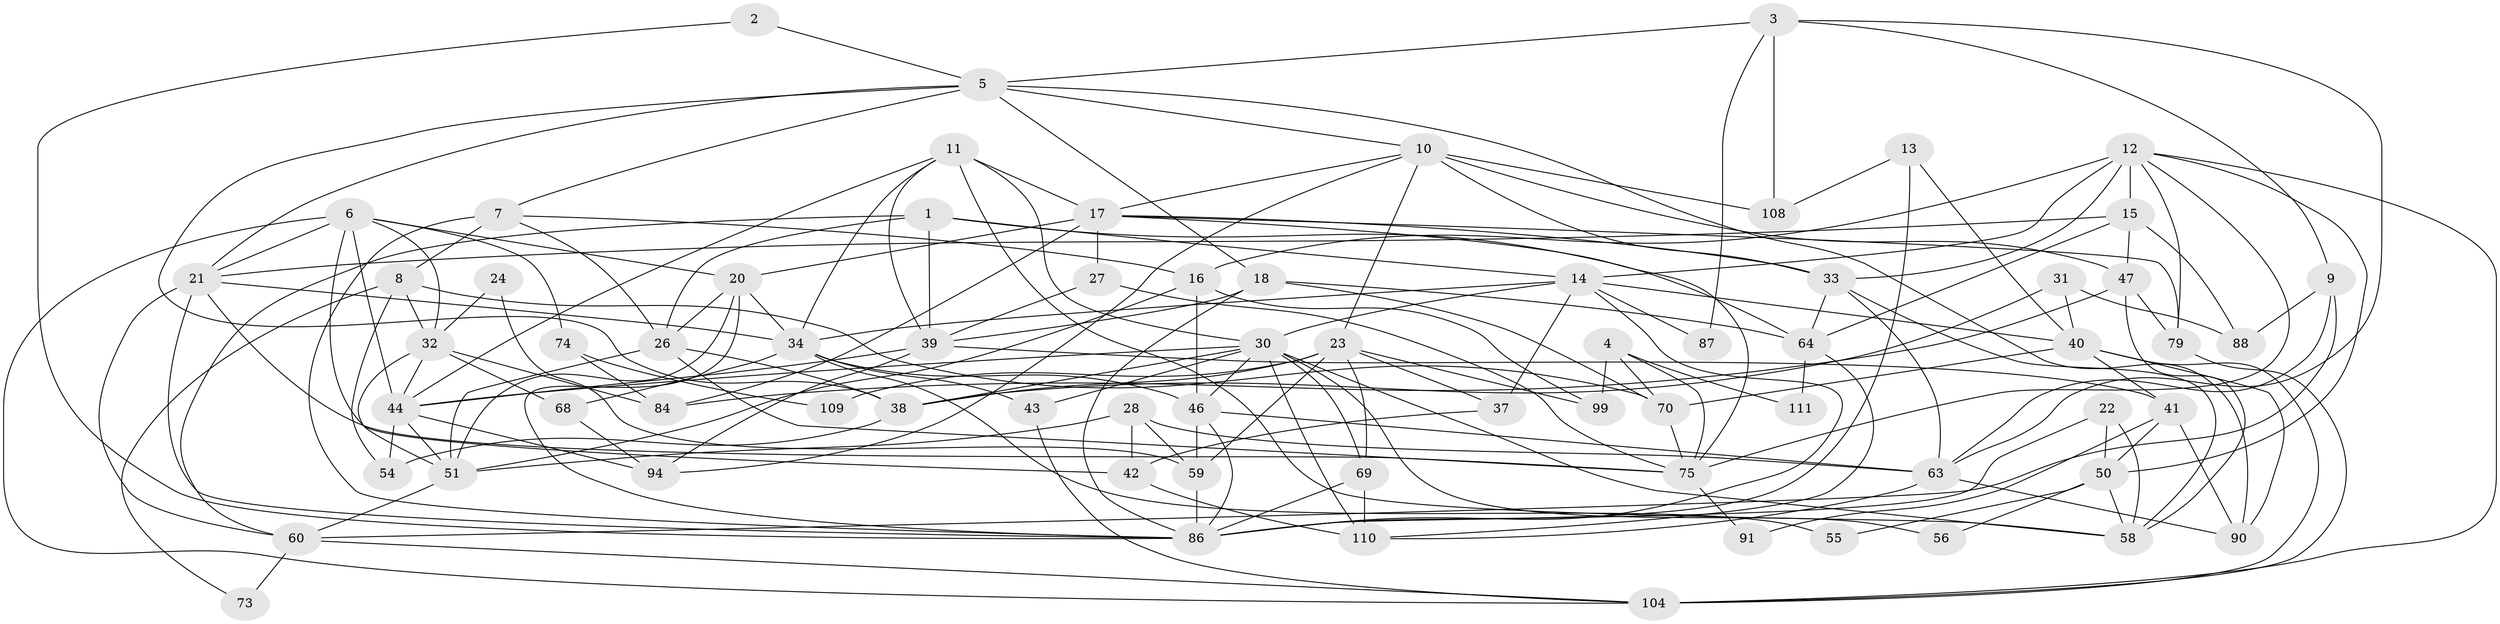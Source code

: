 // original degree distribution, {5: 0.23423423423423423, 2: 0.10810810810810811, 4: 0.32432432432432434, 6: 0.06306306306306306, 3: 0.24324324324324326, 7: 0.009009009009009009, 8: 0.018018018018018018}
// Generated by graph-tools (version 1.1) at 2025/11/02/27/25 16:11:22]
// undirected, 71 vertices, 178 edges
graph export_dot {
graph [start="1"]
  node [color=gray90,style=filled];
  1;
  2;
  3 [super="+100"];
  4;
  5 [super="+57"];
  6 [super="+53"];
  7 [super="+19"];
  8 [super="+66"];
  9;
  10 [super="+48"];
  11 [super="+102"];
  12 [super="+106"];
  13;
  14 [super="+67"];
  15 [super="+25"];
  16 [super="+35"];
  17 [super="+85"];
  18 [super="+62"];
  20 [super="+83"];
  21 [super="+29"];
  22;
  23 [super="+101"];
  24;
  26 [super="+82"];
  27;
  28 [super="+36"];
  30 [super="+52"];
  31 [super="+45"];
  32 [super="+92"];
  33 [super="+105"];
  34 [super="+49"];
  37;
  38;
  39 [super="+93"];
  40 [super="+61"];
  41 [super="+80"];
  42 [super="+71"];
  43 [super="+76"];
  44 [super="+77"];
  46 [super="+89"];
  47;
  50 [super="+81"];
  51 [super="+96"];
  54;
  55;
  56;
  58 [super="+72"];
  59;
  60 [super="+65"];
  63 [super="+95"];
  64 [super="+103"];
  68;
  69;
  70 [super="+98"];
  73;
  74;
  75 [super="+78"];
  79;
  84;
  86 [super="+97"];
  87;
  88;
  90;
  91;
  94;
  99;
  104 [super="+107"];
  108;
  109;
  110;
  111;
  1 -- 60;
  1 -- 64;
  1 -- 14;
  1 -- 39;
  1 -- 26;
  2 -- 86;
  2 -- 5;
  3 -- 9;
  3 -- 87;
  3 -- 108;
  3 -- 63;
  3 -- 5;
  4 -- 99;
  4 -- 111;
  4 -- 70;
  4 -- 75;
  5 -- 10;
  5 -- 21;
  5 -- 38;
  5 -- 90;
  5 -- 7;
  5 -- 18;
  6 -- 21;
  6 -- 32;
  6 -- 20;
  6 -- 74;
  6 -- 44;
  6 -- 104;
  6 -- 42;
  7 -- 16;
  7 -- 26;
  7 -- 8;
  7 -- 86;
  8 -- 32;
  8 -- 54;
  8 -- 73;
  8 -- 70;
  9 -- 60;
  9 -- 88;
  9 -- 63;
  10 -- 108 [weight=2];
  10 -- 47;
  10 -- 17;
  10 -- 33;
  10 -- 94;
  10 -- 23;
  11 -- 58;
  11 -- 44;
  11 -- 30;
  11 -- 17;
  11 -- 34;
  11 -- 39;
  12 -- 33;
  12 -- 104;
  12 -- 16 [weight=2];
  12 -- 50;
  12 -- 79;
  12 -- 75;
  12 -- 14;
  12 -- 15;
  13 -- 108;
  13 -- 40;
  13 -- 86;
  14 -- 34;
  14 -- 30;
  14 -- 37;
  14 -- 87;
  14 -- 40;
  14 -- 86;
  15 -- 88;
  15 -- 47;
  15 -- 21;
  15 -- 64;
  16 -- 51;
  16 -- 99;
  16 -- 46;
  17 -- 75;
  17 -- 33;
  17 -- 79;
  17 -- 20;
  17 -- 84;
  17 -- 27;
  18 -- 39;
  18 -- 86;
  18 -- 64;
  18 -- 70;
  20 -- 51;
  20 -- 86;
  20 -- 34;
  20 -- 26;
  21 -- 60;
  21 -- 34;
  21 -- 75;
  21 -- 86;
  22 -- 50;
  22 -- 58;
  22 -- 86;
  23 -- 99;
  23 -- 59;
  23 -- 69;
  23 -- 109 [weight=2];
  23 -- 37;
  23 -- 38;
  24 -- 32;
  24 -- 59;
  26 -- 38;
  26 -- 51;
  26 -- 75;
  27 -- 39;
  27 -- 75;
  28 -- 59;
  28 -- 42;
  28 -- 51;
  28 -- 63;
  30 -- 69;
  30 -- 38;
  30 -- 56;
  30 -- 110;
  30 -- 43;
  30 -- 44;
  30 -- 46;
  30 -- 58;
  31 -- 40;
  31 -- 88;
  31 -- 38;
  32 -- 68;
  32 -- 44;
  32 -- 51;
  32 -- 84;
  33 -- 58;
  33 -- 64;
  33 -- 63;
  34 -- 68;
  34 -- 43;
  34 -- 55;
  34 -- 46;
  37 -- 42;
  38 -- 54;
  39 -- 94;
  39 -- 41;
  39 -- 44;
  40 -- 90;
  40 -- 70;
  40 -- 41;
  40 -- 104;
  41 -- 90;
  41 -- 50;
  41 -- 91;
  42 -- 110;
  43 -- 104;
  44 -- 94;
  44 -- 54;
  44 -- 51;
  46 -- 86;
  46 -- 59;
  46 -- 63;
  47 -- 84;
  47 -- 58;
  47 -- 79;
  50 -- 56;
  50 -- 58;
  50 -- 55;
  51 -- 60;
  59 -- 86;
  60 -- 104;
  60 -- 73;
  63 -- 90;
  63 -- 110;
  64 -- 111;
  64 -- 110;
  68 -- 94;
  69 -- 110;
  69 -- 86;
  70 -- 75;
  74 -- 84;
  74 -- 109;
  75 -- 91;
  79 -- 104;
}
